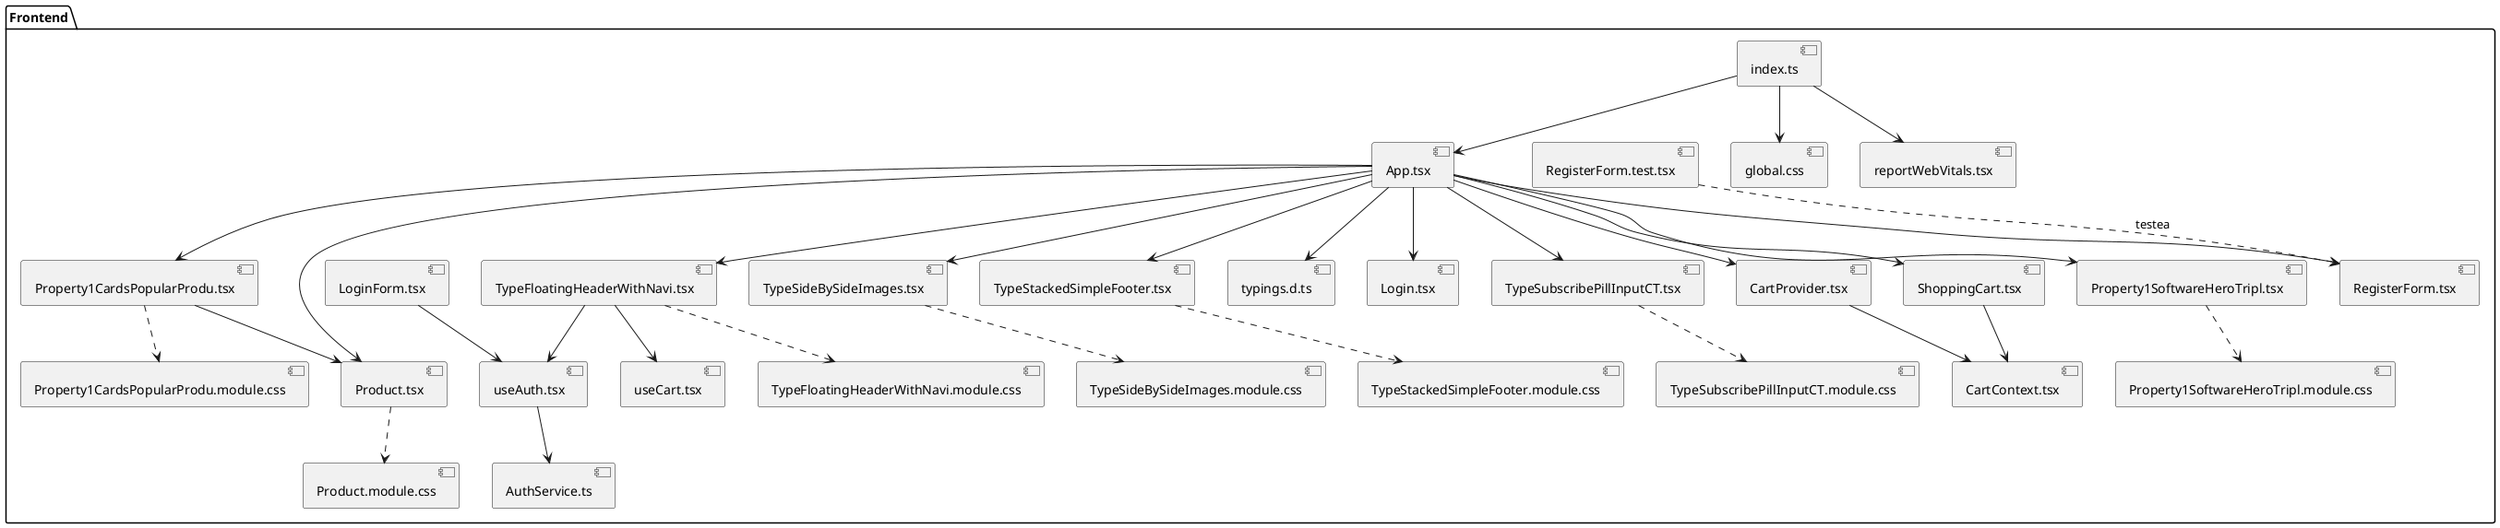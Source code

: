 @startuml
top to bottom direction
package "Frontend" {
  [App.tsx] as App
  [Product.tsx] as Product
  [Property1CardsPopularProdu.tsx] as Property1CardsPopularProdu
  [Property1SoftwareHeroTripl.tsx] as Property1SoftwareHeroTripl
  [TypeFloatingHeaderWithNavi.tsx] as TypeFloatingHeaderWithNavi
  [TypeSideBySideImages.tsx] as TypeSideBySideImages
  [TypeStackedSimpleFooter.tsx] as TypeStackedSimpleFooter
  [TypeSubscribePillInputCT.tsx] as TypeSubscribePillInputCT
  [global.css] as GlobalCSS
  [index.ts] as IndexTS
  [reportWebVitals.tsx] as ReportWebVitals
  [typings.d.ts] as TypingsDTs

  [Product.module.css] as ProductCSS
  [Property1CardsPopularProdu.module.css] as CardsPopularProduCSS
  [Property1SoftwareHeroTripl.module.css] as SoftwareHeroTriplCSS
  [TypeFloatingHeaderWithNavi.module.css] as FloatingHeaderWithNaviCSS
  [TypeSideBySideImages.module.css] as SideBySideImagesCSS
  [TypeStackedSimpleFooter.module.css] as StackedSimpleFooterCSS
  [TypeSubscribePillInputCT.module.css] as SubscribePillInputCTCSS

  [RegisterForm.tsx] as RegisterForm
  [Login.tsx] as Login
  [LoginForm.tsx] as LoginForm
  [ShoppingCart.tsx] as ShoppingCart
  [CartContext.tsx] as CartContext
  [CartProvider.tsx] as CartProvider
  [useCart.tsx] as useCart
  [useAuth.tsx] as useAuth
  [AuthService.ts] as AuthService
  [RegisterForm.test.tsx] as RegisterFormTest
}

' Relaciones principales de componentes
App --> Product
App --> Property1CardsPopularProdu
App --> Property1SoftwareHeroTripl
App --> TypeFloatingHeaderWithNavi
App --> TypeSideBySideImages
App --> TypeStackedSimpleFooter
App --> TypeSubscribePillInputCT
App --> RegisterForm
App --> Login
App --> ShoppingCart

Property1CardsPopularProdu --> Product

Product ..> ProductCSS
Property1CardsPopularProdu ..> CardsPopularProduCSS
Property1SoftwareHeroTripl ..> SoftwareHeroTriplCSS
TypeFloatingHeaderWithNavi ..> FloatingHeaderWithNaviCSS
TypeSideBySideImages ..> SideBySideImagesCSS
TypeStackedSimpleFooter ..> StackedSimpleFooterCSS
TypeSubscribePillInputCT ..> SubscribePillInputCTCSS

IndexTS --> App
IndexTS --> ReportWebVitals
IndexTS --> GlobalCSS
App --> TypingsDTs

' Relaciones de contexto y servicios
App --> CartProvider
CartProvider --> CartContext
ShoppingCart --> CartContext
TypeFloatingHeaderWithNavi --> useCart
TypeFloatingHeaderWithNavi --> useAuth
LoginForm --> useAuth
useAuth --> AuthService

' Tests
RegisterFormTest ..> RegisterForm : testea

@enduml